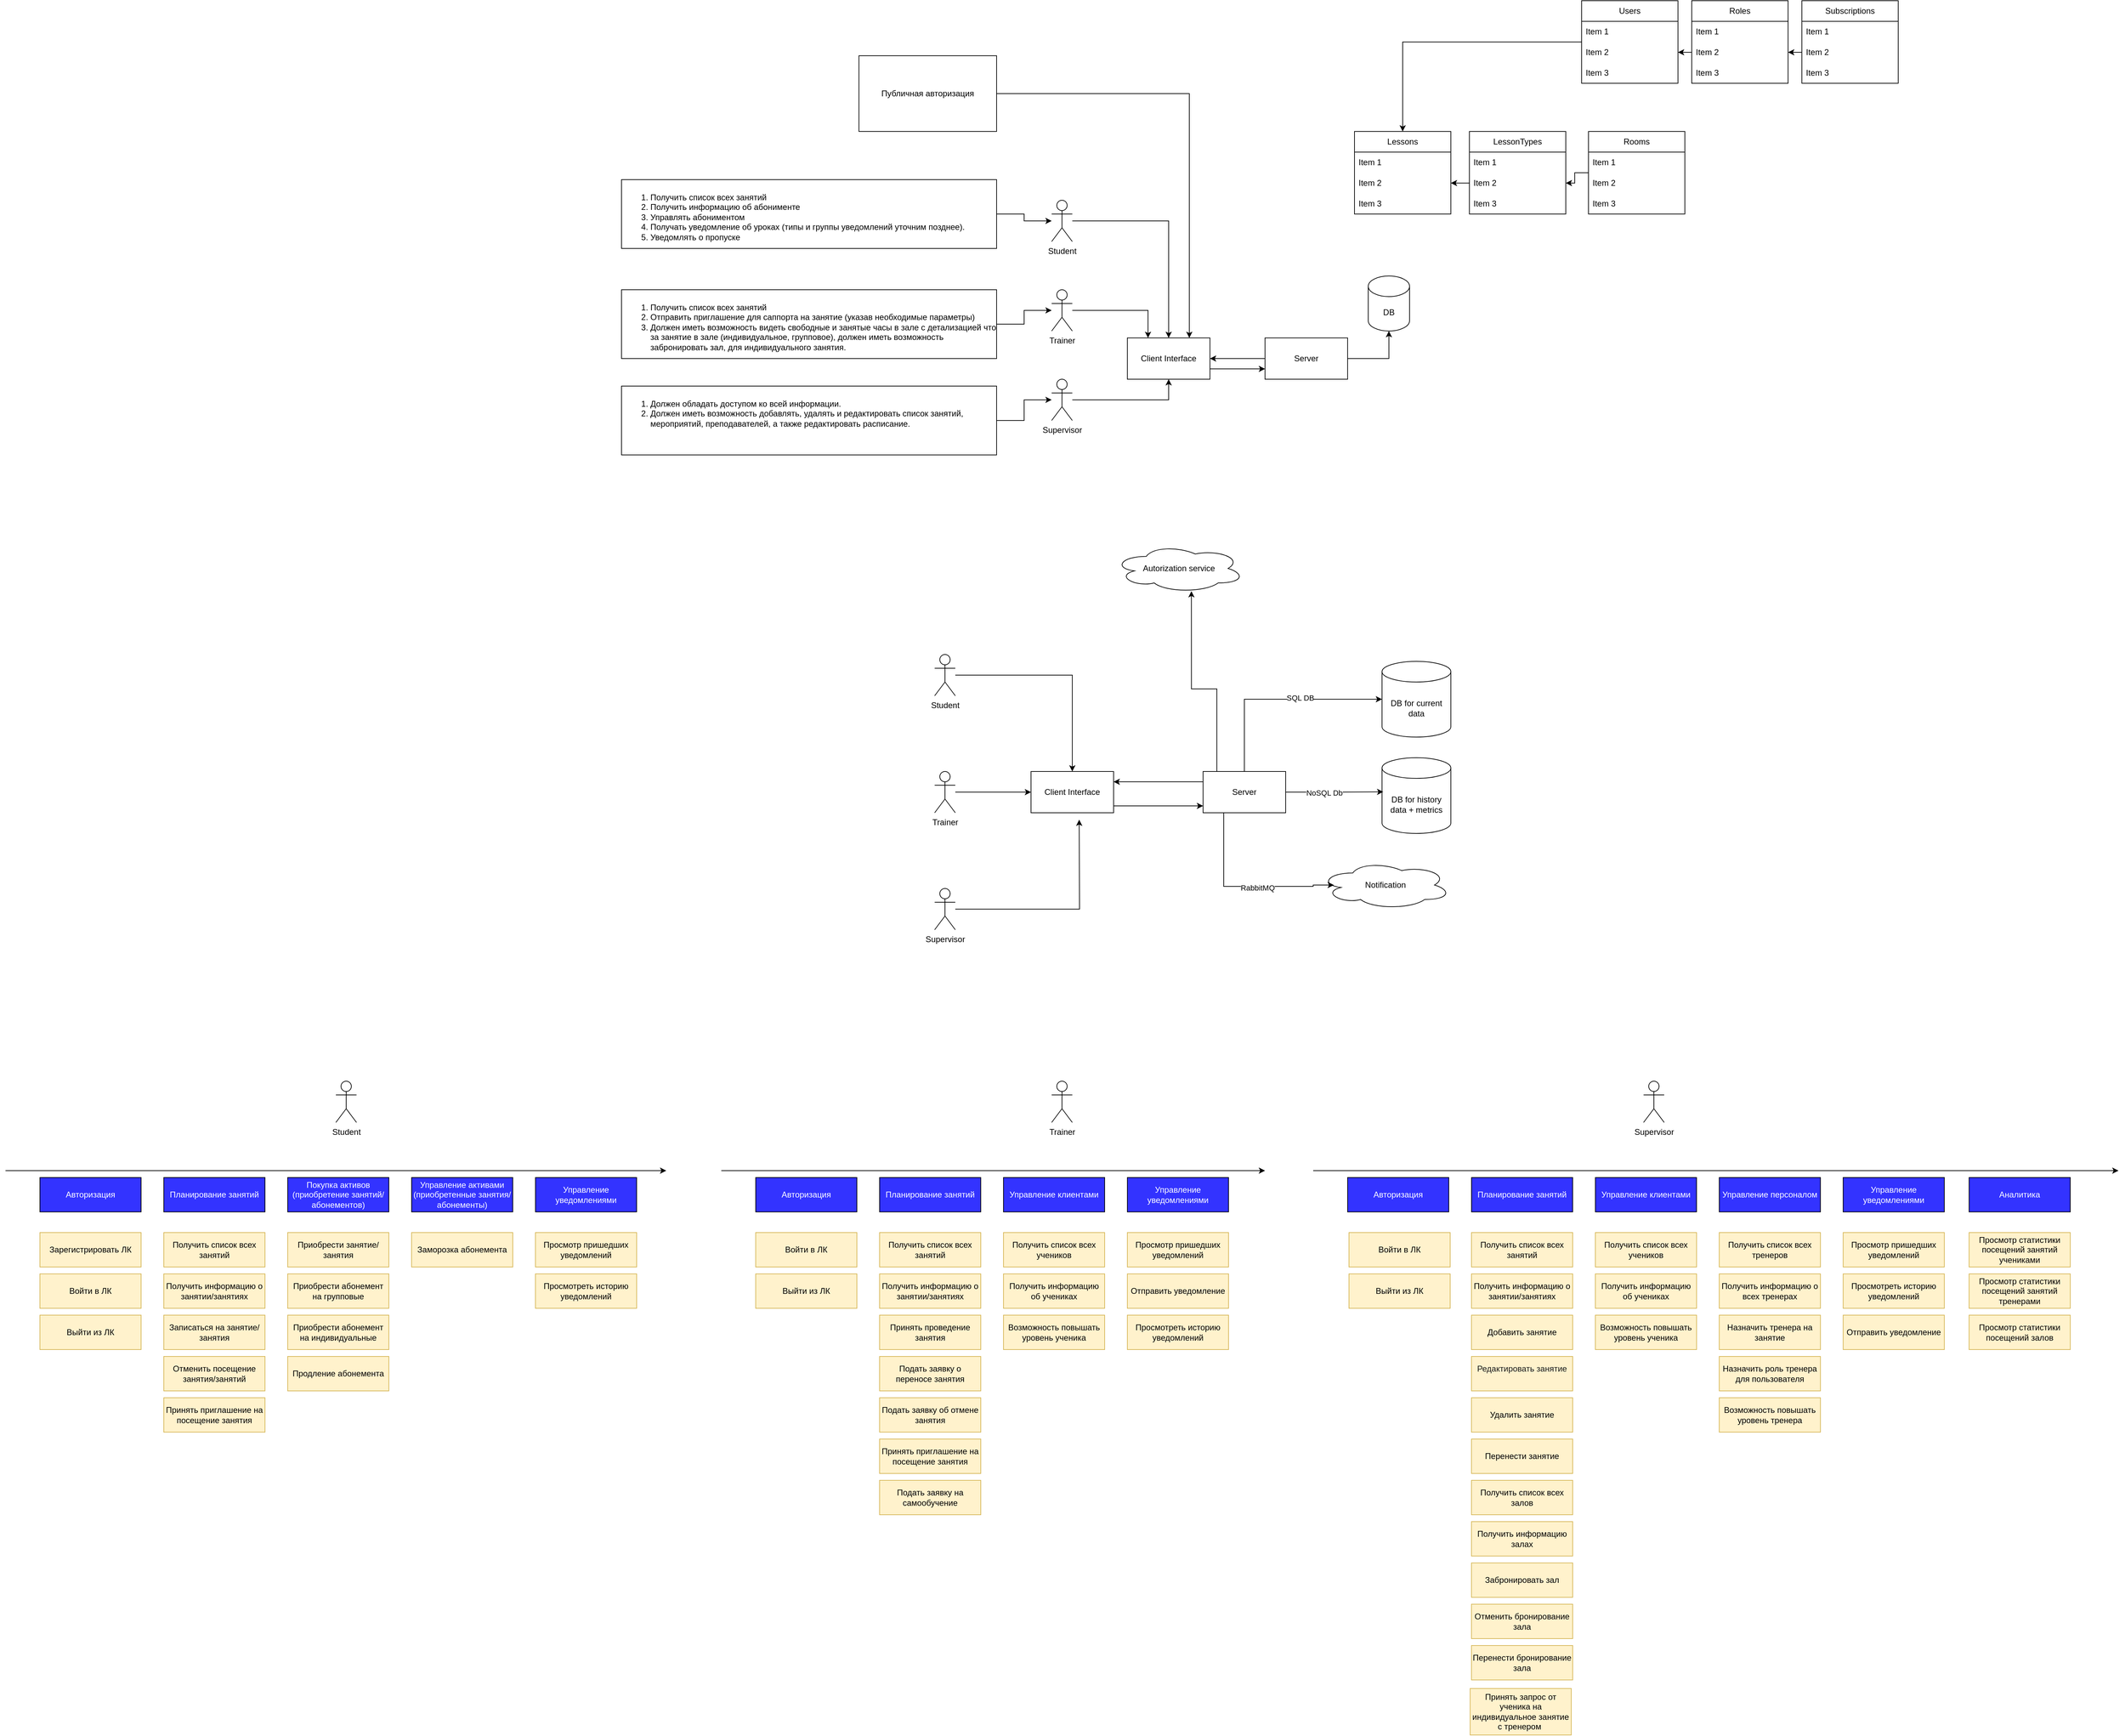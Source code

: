 <mxfile version="22.1.3" type="github">
  <diagram name="Страница — 1" id="-huWrvzhIRPL-7FePhcu">
    <mxGraphModel dx="3992" dy="3807" grid="1" gridSize="10" guides="1" tooltips="1" connect="1" arrows="1" fold="1" page="1" pageScale="1" pageWidth="1654" pageHeight="1169" math="0" shadow="0">
      <root>
        <mxCell id="0" />
        <mxCell id="1" parent="0" />
        <mxCell id="t2ZdEfVuAgnnPO7b86gj-10" style="edgeStyle=orthogonalEdgeStyle;rounded=0;orthogonalLoop=1;jettySize=auto;html=1;entryX=0.5;entryY=0;entryDx=0;entryDy=0;" parent="1" source="211ug2n4QtESpDDz7pXh-1" target="6MssbIcQv7_FQLmaPwCC-4" edge="1">
          <mxGeometry relative="1" as="geometry" />
        </mxCell>
        <mxCell id="211ug2n4QtESpDDz7pXh-1" value="Student" style="shape=umlActor;verticalLabelPosition=bottom;verticalAlign=top;html=1;outlineConnect=0;" parent="1" vertex="1">
          <mxGeometry x="80" y="100" width="30" height="60" as="geometry" />
        </mxCell>
        <mxCell id="t2ZdEfVuAgnnPO7b86gj-21" style="edgeStyle=orthogonalEdgeStyle;rounded=0;orthogonalLoop=1;jettySize=auto;html=1;entryX=0.25;entryY=0;entryDx=0;entryDy=0;" parent="1" source="211ug2n4QtESpDDz7pXh-2" target="6MssbIcQv7_FQLmaPwCC-4" edge="1">
          <mxGeometry relative="1" as="geometry" />
        </mxCell>
        <mxCell id="211ug2n4QtESpDDz7pXh-2" value="Trainer" style="shape=umlActor;verticalLabelPosition=bottom;verticalAlign=top;html=1;outlineConnect=0;" parent="1" vertex="1">
          <mxGeometry x="80" y="230" width="30" height="60" as="geometry" />
        </mxCell>
        <mxCell id="t2ZdEfVuAgnnPO7b86gj-20" style="edgeStyle=orthogonalEdgeStyle;rounded=0;orthogonalLoop=1;jettySize=auto;html=1;entryX=0.5;entryY=1;entryDx=0;entryDy=0;" parent="1" source="211ug2n4QtESpDDz7pXh-3" target="6MssbIcQv7_FQLmaPwCC-4" edge="1">
          <mxGeometry relative="1" as="geometry">
            <Array as="points">
              <mxPoint x="250" y="390" />
            </Array>
          </mxGeometry>
        </mxCell>
        <mxCell id="211ug2n4QtESpDDz7pXh-3" value="Supervisor" style="shape=umlActor;verticalLabelPosition=bottom;verticalAlign=top;html=1;outlineConnect=0;" parent="1" vertex="1">
          <mxGeometry x="80" y="360" width="30" height="60" as="geometry" />
        </mxCell>
        <mxCell id="6MssbIcQv7_FQLmaPwCC-5" style="edgeStyle=orthogonalEdgeStyle;rounded=0;orthogonalLoop=1;jettySize=auto;html=1;entryX=1;entryY=0.5;entryDx=0;entryDy=0;" edge="1" parent="1" source="t2ZdEfVuAgnnPO7b86gj-1" target="6MssbIcQv7_FQLmaPwCC-4">
          <mxGeometry relative="1" as="geometry" />
        </mxCell>
        <mxCell id="t2ZdEfVuAgnnPO7b86gj-1" value="Server" style="rounded=0;whiteSpace=wrap;html=1;" parent="1" vertex="1">
          <mxGeometry x="390" y="300" width="120" height="60" as="geometry" />
        </mxCell>
        <mxCell id="t2ZdEfVuAgnnPO7b86gj-2" value="DB" style="shape=cylinder3;whiteSpace=wrap;html=1;boundedLbl=1;backgroundOutline=1;size=15;" parent="1" vertex="1">
          <mxGeometry x="540" y="210" width="60" height="80" as="geometry" />
        </mxCell>
        <mxCell id="t2ZdEfVuAgnnPO7b86gj-15" style="edgeStyle=orthogonalEdgeStyle;rounded=0;orthogonalLoop=1;jettySize=auto;html=1;" parent="1" source="t2ZdEfVuAgnnPO7b86gj-8" target="211ug2n4QtESpDDz7pXh-1" edge="1">
          <mxGeometry relative="1" as="geometry" />
        </mxCell>
        <mxCell id="t2ZdEfVuAgnnPO7b86gj-8" value="&lt;ol&gt;&lt;li&gt;Получить список всех занятий&lt;/li&gt;&lt;li&gt;Получить информацию об абонименте&lt;/li&gt;&lt;li&gt;Управлять абониментом&lt;/li&gt;&lt;li&gt;Получать уведомление об уроках (типы и группы уведомлений уточним позднее).&lt;/li&gt;&lt;li&gt;Уведомлять о пропуске&lt;/li&gt;&lt;/ol&gt;" style="whiteSpace=wrap;html=1;verticalAlign=top;align=left;" parent="1" vertex="1">
          <mxGeometry x="-545" y="70" width="545" height="100" as="geometry" />
        </mxCell>
        <mxCell id="t2ZdEfVuAgnnPO7b86gj-16" style="edgeStyle=orthogonalEdgeStyle;rounded=0;orthogonalLoop=1;jettySize=auto;html=1;" parent="1" source="t2ZdEfVuAgnnPO7b86gj-12" target="211ug2n4QtESpDDz7pXh-2" edge="1">
          <mxGeometry relative="1" as="geometry" />
        </mxCell>
        <mxCell id="t2ZdEfVuAgnnPO7b86gj-12" value="&lt;ol&gt;&lt;li&gt;Получить список всех занятий&lt;/li&gt;&lt;li&gt;Отправить приглашение для саппорта на занятие (указав необходимые параметры)&lt;/li&gt;&lt;li&gt;Должен иметь возможность видеть свободные и занятые часы в зале с детализацией что за занятие в зале (индивидуальное, групповое), должен иметь возможность забронировать зал, для индивидуального занятия.&lt;br&gt;&lt;/li&gt;&lt;/ol&gt;" style="whiteSpace=wrap;html=1;verticalAlign=top;align=left;" parent="1" vertex="1">
          <mxGeometry x="-545" y="230" width="545" height="100" as="geometry" />
        </mxCell>
        <mxCell id="t2ZdEfVuAgnnPO7b86gj-18" style="edgeStyle=orthogonalEdgeStyle;rounded=0;orthogonalLoop=1;jettySize=auto;html=1;" parent="1" source="t2ZdEfVuAgnnPO7b86gj-17" target="211ug2n4QtESpDDz7pXh-3" edge="1">
          <mxGeometry relative="1" as="geometry" />
        </mxCell>
        <mxCell id="t2ZdEfVuAgnnPO7b86gj-17" value="&lt;ol&gt;&lt;li&gt;Должен обладать доступом ко всей информации.&lt;br&gt;&lt;/li&gt;&lt;li&gt;Должен иметь возможность добавлять, удалять и редактировать список занятий, мероприятий, преподавателей, а также редактировать расписание.&lt;br&gt;&lt;/li&gt;&lt;/ol&gt;" style="whiteSpace=wrap;html=1;verticalAlign=top;align=left;" parent="1" vertex="1">
          <mxGeometry x="-545" y="370" width="545" height="100" as="geometry" />
        </mxCell>
        <mxCell id="t2ZdEfVuAgnnPO7b86gj-23" style="edgeStyle=orthogonalEdgeStyle;rounded=0;orthogonalLoop=1;jettySize=auto;html=1;entryX=0.5;entryY=1;entryDx=0;entryDy=0;entryPerimeter=0;" parent="1" source="t2ZdEfVuAgnnPO7b86gj-1" target="t2ZdEfVuAgnnPO7b86gj-2" edge="1">
          <mxGeometry relative="1" as="geometry" />
        </mxCell>
        <mxCell id="t2ZdEfVuAgnnPO7b86gj-59" style="edgeStyle=orthogonalEdgeStyle;rounded=0;orthogonalLoop=1;jettySize=auto;html=1;entryX=0.75;entryY=0;entryDx=0;entryDy=0;" parent="1" source="t2ZdEfVuAgnnPO7b86gj-24" target="6MssbIcQv7_FQLmaPwCC-4" edge="1">
          <mxGeometry relative="1" as="geometry" />
        </mxCell>
        <mxCell id="t2ZdEfVuAgnnPO7b86gj-24" value="Публичная авторизация" style="rounded=0;whiteSpace=wrap;html=1;" parent="1" vertex="1">
          <mxGeometry x="-200" y="-110" width="200" height="110" as="geometry" />
        </mxCell>
        <mxCell id="t2ZdEfVuAgnnPO7b86gj-54" style="edgeStyle=orthogonalEdgeStyle;rounded=0;orthogonalLoop=1;jettySize=auto;html=1;entryX=0.5;entryY=0;entryDx=0;entryDy=0;" parent="1" source="t2ZdEfVuAgnnPO7b86gj-29" target="t2ZdEfVuAgnnPO7b86gj-37" edge="1">
          <mxGeometry relative="1" as="geometry" />
        </mxCell>
        <mxCell id="t2ZdEfVuAgnnPO7b86gj-29" value="Users" style="swimlane;fontStyle=0;childLayout=stackLayout;horizontal=1;startSize=30;horizontalStack=0;resizeParent=1;resizeParentMax=0;resizeLast=0;collapsible=1;marginBottom=0;whiteSpace=wrap;html=1;" parent="1" vertex="1">
          <mxGeometry x="850" y="-190" width="140" height="120" as="geometry" />
        </mxCell>
        <mxCell id="t2ZdEfVuAgnnPO7b86gj-30" value="Item 1" style="text;strokeColor=none;fillColor=none;align=left;verticalAlign=middle;spacingLeft=4;spacingRight=4;overflow=hidden;points=[[0,0.5],[1,0.5]];portConstraint=eastwest;rotatable=0;whiteSpace=wrap;html=1;" parent="t2ZdEfVuAgnnPO7b86gj-29" vertex="1">
          <mxGeometry y="30" width="140" height="30" as="geometry" />
        </mxCell>
        <mxCell id="t2ZdEfVuAgnnPO7b86gj-31" value="Item 2" style="text;strokeColor=none;fillColor=none;align=left;verticalAlign=middle;spacingLeft=4;spacingRight=4;overflow=hidden;points=[[0,0.5],[1,0.5]];portConstraint=eastwest;rotatable=0;whiteSpace=wrap;html=1;" parent="t2ZdEfVuAgnnPO7b86gj-29" vertex="1">
          <mxGeometry y="60" width="140" height="30" as="geometry" />
        </mxCell>
        <mxCell id="t2ZdEfVuAgnnPO7b86gj-32" value="Item 3" style="text;strokeColor=none;fillColor=none;align=left;verticalAlign=middle;spacingLeft=4;spacingRight=4;overflow=hidden;points=[[0,0.5],[1,0.5]];portConstraint=eastwest;rotatable=0;whiteSpace=wrap;html=1;" parent="t2ZdEfVuAgnnPO7b86gj-29" vertex="1">
          <mxGeometry y="90" width="140" height="30" as="geometry" />
        </mxCell>
        <mxCell id="t2ZdEfVuAgnnPO7b86gj-33" value="Roles" style="swimlane;fontStyle=0;childLayout=stackLayout;horizontal=1;startSize=30;horizontalStack=0;resizeParent=1;resizeParentMax=0;resizeLast=0;collapsible=1;marginBottom=0;whiteSpace=wrap;html=1;" parent="1" vertex="1">
          <mxGeometry x="1010" y="-190" width="140" height="120" as="geometry" />
        </mxCell>
        <mxCell id="t2ZdEfVuAgnnPO7b86gj-34" value="Item 1" style="text;strokeColor=none;fillColor=none;align=left;verticalAlign=middle;spacingLeft=4;spacingRight=4;overflow=hidden;points=[[0,0.5],[1,0.5]];portConstraint=eastwest;rotatable=0;whiteSpace=wrap;html=1;" parent="t2ZdEfVuAgnnPO7b86gj-33" vertex="1">
          <mxGeometry y="30" width="140" height="30" as="geometry" />
        </mxCell>
        <mxCell id="t2ZdEfVuAgnnPO7b86gj-35" value="Item 2" style="text;strokeColor=none;fillColor=none;align=left;verticalAlign=middle;spacingLeft=4;spacingRight=4;overflow=hidden;points=[[0,0.5],[1,0.5]];portConstraint=eastwest;rotatable=0;whiteSpace=wrap;html=1;" parent="t2ZdEfVuAgnnPO7b86gj-33" vertex="1">
          <mxGeometry y="60" width="140" height="30" as="geometry" />
        </mxCell>
        <mxCell id="t2ZdEfVuAgnnPO7b86gj-36" value="Item 3" style="text;strokeColor=none;fillColor=none;align=left;verticalAlign=middle;spacingLeft=4;spacingRight=4;overflow=hidden;points=[[0,0.5],[1,0.5]];portConstraint=eastwest;rotatable=0;whiteSpace=wrap;html=1;" parent="t2ZdEfVuAgnnPO7b86gj-33" vertex="1">
          <mxGeometry y="90" width="140" height="30" as="geometry" />
        </mxCell>
        <mxCell id="t2ZdEfVuAgnnPO7b86gj-37" value="Lessons" style="swimlane;fontStyle=0;childLayout=stackLayout;horizontal=1;startSize=30;horizontalStack=0;resizeParent=1;resizeParentMax=0;resizeLast=0;collapsible=1;marginBottom=0;whiteSpace=wrap;html=1;" parent="1" vertex="1">
          <mxGeometry x="520" width="140" height="120" as="geometry" />
        </mxCell>
        <mxCell id="t2ZdEfVuAgnnPO7b86gj-38" value="Item 1" style="text;strokeColor=none;fillColor=none;align=left;verticalAlign=middle;spacingLeft=4;spacingRight=4;overflow=hidden;points=[[0,0.5],[1,0.5]];portConstraint=eastwest;rotatable=0;whiteSpace=wrap;html=1;" parent="t2ZdEfVuAgnnPO7b86gj-37" vertex="1">
          <mxGeometry y="30" width="140" height="30" as="geometry" />
        </mxCell>
        <mxCell id="t2ZdEfVuAgnnPO7b86gj-39" value="Item 2" style="text;strokeColor=none;fillColor=none;align=left;verticalAlign=middle;spacingLeft=4;spacingRight=4;overflow=hidden;points=[[0,0.5],[1,0.5]];portConstraint=eastwest;rotatable=0;whiteSpace=wrap;html=1;" parent="t2ZdEfVuAgnnPO7b86gj-37" vertex="1">
          <mxGeometry y="60" width="140" height="30" as="geometry" />
        </mxCell>
        <mxCell id="t2ZdEfVuAgnnPO7b86gj-40" value="Item 3" style="text;strokeColor=none;fillColor=none;align=left;verticalAlign=middle;spacingLeft=4;spacingRight=4;overflow=hidden;points=[[0,0.5],[1,0.5]];portConstraint=eastwest;rotatable=0;whiteSpace=wrap;html=1;" parent="t2ZdEfVuAgnnPO7b86gj-37" vertex="1">
          <mxGeometry y="90" width="140" height="30" as="geometry" />
        </mxCell>
        <mxCell id="t2ZdEfVuAgnnPO7b86gj-41" value="Subscriptions" style="swimlane;fontStyle=0;childLayout=stackLayout;horizontal=1;startSize=30;horizontalStack=0;resizeParent=1;resizeParentMax=0;resizeLast=0;collapsible=1;marginBottom=0;whiteSpace=wrap;html=1;" parent="1" vertex="1">
          <mxGeometry x="1170" y="-190" width="140" height="120" as="geometry" />
        </mxCell>
        <mxCell id="t2ZdEfVuAgnnPO7b86gj-42" value="Item 1" style="text;strokeColor=none;fillColor=none;align=left;verticalAlign=middle;spacingLeft=4;spacingRight=4;overflow=hidden;points=[[0,0.5],[1,0.5]];portConstraint=eastwest;rotatable=0;whiteSpace=wrap;html=1;" parent="t2ZdEfVuAgnnPO7b86gj-41" vertex="1">
          <mxGeometry y="30" width="140" height="30" as="geometry" />
        </mxCell>
        <mxCell id="t2ZdEfVuAgnnPO7b86gj-43" value="Item 2" style="text;strokeColor=none;fillColor=none;align=left;verticalAlign=middle;spacingLeft=4;spacingRight=4;overflow=hidden;points=[[0,0.5],[1,0.5]];portConstraint=eastwest;rotatable=0;whiteSpace=wrap;html=1;" parent="t2ZdEfVuAgnnPO7b86gj-41" vertex="1">
          <mxGeometry y="60" width="140" height="30" as="geometry" />
        </mxCell>
        <mxCell id="t2ZdEfVuAgnnPO7b86gj-44" value="Item 3" style="text;strokeColor=none;fillColor=none;align=left;verticalAlign=middle;spacingLeft=4;spacingRight=4;overflow=hidden;points=[[0,0.5],[1,0.5]];portConstraint=eastwest;rotatable=0;whiteSpace=wrap;html=1;" parent="t2ZdEfVuAgnnPO7b86gj-41" vertex="1">
          <mxGeometry y="90" width="140" height="30" as="geometry" />
        </mxCell>
        <mxCell id="t2ZdEfVuAgnnPO7b86gj-56" style="edgeStyle=orthogonalEdgeStyle;rounded=0;orthogonalLoop=1;jettySize=auto;html=1;" parent="1" source="t2ZdEfVuAgnnPO7b86gj-45" target="t2ZdEfVuAgnnPO7b86gj-52" edge="1">
          <mxGeometry relative="1" as="geometry" />
        </mxCell>
        <mxCell id="t2ZdEfVuAgnnPO7b86gj-45" value="Rooms" style="swimlane;fontStyle=0;childLayout=stackLayout;horizontal=1;startSize=30;horizontalStack=0;resizeParent=1;resizeParentMax=0;resizeLast=0;collapsible=1;marginBottom=0;whiteSpace=wrap;html=1;" parent="1" vertex="1">
          <mxGeometry x="860" width="140" height="120" as="geometry" />
        </mxCell>
        <mxCell id="t2ZdEfVuAgnnPO7b86gj-46" value="Item 1" style="text;strokeColor=none;fillColor=none;align=left;verticalAlign=middle;spacingLeft=4;spacingRight=4;overflow=hidden;points=[[0,0.5],[1,0.5]];portConstraint=eastwest;rotatable=0;whiteSpace=wrap;html=1;" parent="t2ZdEfVuAgnnPO7b86gj-45" vertex="1">
          <mxGeometry y="30" width="140" height="30" as="geometry" />
        </mxCell>
        <mxCell id="t2ZdEfVuAgnnPO7b86gj-47" value="Item 2" style="text;strokeColor=none;fillColor=none;align=left;verticalAlign=middle;spacingLeft=4;spacingRight=4;overflow=hidden;points=[[0,0.5],[1,0.5]];portConstraint=eastwest;rotatable=0;whiteSpace=wrap;html=1;" parent="t2ZdEfVuAgnnPO7b86gj-45" vertex="1">
          <mxGeometry y="60" width="140" height="30" as="geometry" />
        </mxCell>
        <mxCell id="t2ZdEfVuAgnnPO7b86gj-48" value="Item 3" style="text;strokeColor=none;fillColor=none;align=left;verticalAlign=middle;spacingLeft=4;spacingRight=4;overflow=hidden;points=[[0,0.5],[1,0.5]];portConstraint=eastwest;rotatable=0;whiteSpace=wrap;html=1;" parent="t2ZdEfVuAgnnPO7b86gj-45" vertex="1">
          <mxGeometry y="90" width="140" height="30" as="geometry" />
        </mxCell>
        <mxCell id="t2ZdEfVuAgnnPO7b86gj-50" value="LessonTypes" style="swimlane;fontStyle=0;childLayout=stackLayout;horizontal=1;startSize=30;horizontalStack=0;resizeParent=1;resizeParentMax=0;resizeLast=0;collapsible=1;marginBottom=0;whiteSpace=wrap;html=1;" parent="1" vertex="1">
          <mxGeometry x="687" width="140" height="120" as="geometry" />
        </mxCell>
        <mxCell id="t2ZdEfVuAgnnPO7b86gj-51" value="Item 1" style="text;strokeColor=none;fillColor=none;align=left;verticalAlign=middle;spacingLeft=4;spacingRight=4;overflow=hidden;points=[[0,0.5],[1,0.5]];portConstraint=eastwest;rotatable=0;whiteSpace=wrap;html=1;" parent="t2ZdEfVuAgnnPO7b86gj-50" vertex="1">
          <mxGeometry y="30" width="140" height="30" as="geometry" />
        </mxCell>
        <mxCell id="t2ZdEfVuAgnnPO7b86gj-52" value="Item 2" style="text;strokeColor=none;fillColor=none;align=left;verticalAlign=middle;spacingLeft=4;spacingRight=4;overflow=hidden;points=[[0,0.5],[1,0.5]];portConstraint=eastwest;rotatable=0;whiteSpace=wrap;html=1;" parent="t2ZdEfVuAgnnPO7b86gj-50" vertex="1">
          <mxGeometry y="60" width="140" height="30" as="geometry" />
        </mxCell>
        <mxCell id="t2ZdEfVuAgnnPO7b86gj-53" value="Item 3" style="text;strokeColor=none;fillColor=none;align=left;verticalAlign=middle;spacingLeft=4;spacingRight=4;overflow=hidden;points=[[0,0.5],[1,0.5]];portConstraint=eastwest;rotatable=0;whiteSpace=wrap;html=1;" parent="t2ZdEfVuAgnnPO7b86gj-50" vertex="1">
          <mxGeometry y="90" width="140" height="30" as="geometry" />
        </mxCell>
        <mxCell id="t2ZdEfVuAgnnPO7b86gj-55" style="edgeStyle=orthogonalEdgeStyle;rounded=0;orthogonalLoop=1;jettySize=auto;html=1;entryX=1;entryY=0.5;entryDx=0;entryDy=0;" parent="1" source="t2ZdEfVuAgnnPO7b86gj-52" target="t2ZdEfVuAgnnPO7b86gj-39" edge="1">
          <mxGeometry relative="1" as="geometry" />
        </mxCell>
        <mxCell id="t2ZdEfVuAgnnPO7b86gj-57" style="edgeStyle=orthogonalEdgeStyle;rounded=0;orthogonalLoop=1;jettySize=auto;html=1;entryX=1;entryY=0.5;entryDx=0;entryDy=0;" parent="1" source="t2ZdEfVuAgnnPO7b86gj-35" target="t2ZdEfVuAgnnPO7b86gj-31" edge="1">
          <mxGeometry relative="1" as="geometry" />
        </mxCell>
        <mxCell id="t2ZdEfVuAgnnPO7b86gj-58" style="edgeStyle=orthogonalEdgeStyle;rounded=0;orthogonalLoop=1;jettySize=auto;html=1;entryX=1;entryY=0.5;entryDx=0;entryDy=0;" parent="1" source="t2ZdEfVuAgnnPO7b86gj-43" target="t2ZdEfVuAgnnPO7b86gj-35" edge="1">
          <mxGeometry relative="1" as="geometry" />
        </mxCell>
        <mxCell id="38tsDACRDi0O5EKiQqHK-49" style="edgeStyle=orthogonalEdgeStyle;rounded=0;orthogonalLoop=1;jettySize=auto;html=1;" parent="1" source="38tsDACRDi0O5EKiQqHK-50" target="38tsDACRDi0O5EKiQqHK-56" edge="1">
          <mxGeometry relative="1" as="geometry" />
        </mxCell>
        <mxCell id="38tsDACRDi0O5EKiQqHK-50" value="Student" style="shape=umlActor;verticalLabelPosition=bottom;verticalAlign=top;html=1;outlineConnect=0;" parent="1" vertex="1">
          <mxGeometry x="-90" y="760" width="30" height="60" as="geometry" />
        </mxCell>
        <mxCell id="38tsDACRDi0O5EKiQqHK-51" style="edgeStyle=orthogonalEdgeStyle;rounded=0;orthogonalLoop=1;jettySize=auto;html=1;entryX=0;entryY=0.5;entryDx=0;entryDy=0;" parent="1" source="38tsDACRDi0O5EKiQqHK-52" target="38tsDACRDi0O5EKiQqHK-56" edge="1">
          <mxGeometry relative="1" as="geometry" />
        </mxCell>
        <mxCell id="38tsDACRDi0O5EKiQqHK-52" value="Trainer" style="shape=umlActor;verticalLabelPosition=bottom;verticalAlign=top;html=1;outlineConnect=0;" parent="1" vertex="1">
          <mxGeometry x="-90" y="930" width="30" height="60" as="geometry" />
        </mxCell>
        <mxCell id="38tsDACRDi0O5EKiQqHK-206" style="edgeStyle=orthogonalEdgeStyle;rounded=0;orthogonalLoop=1;jettySize=auto;html=1;" parent="1" source="38tsDACRDi0O5EKiQqHK-54" edge="1">
          <mxGeometry relative="1" as="geometry">
            <mxPoint x="120" y="1000" as="targetPoint" />
          </mxGeometry>
        </mxCell>
        <mxCell id="38tsDACRDi0O5EKiQqHK-54" value="Supervisor" style="shape=umlActor;verticalLabelPosition=bottom;verticalAlign=top;html=1;outlineConnect=0;" parent="1" vertex="1">
          <mxGeometry x="-90" y="1100" width="30" height="60" as="geometry" />
        </mxCell>
        <mxCell id="38tsDACRDi0O5EKiQqHK-207" style="edgeStyle=orthogonalEdgeStyle;rounded=0;orthogonalLoop=1;jettySize=auto;html=1;" parent="1" source="38tsDACRDi0O5EKiQqHK-56" target="38tsDACRDi0O5EKiQqHK-204" edge="1">
          <mxGeometry relative="1" as="geometry">
            <Array as="points">
              <mxPoint x="240" y="980" />
              <mxPoint x="240" y="980" />
            </Array>
          </mxGeometry>
        </mxCell>
        <mxCell id="38tsDACRDi0O5EKiQqHK-56" value="Client Interface" style="rounded=0;whiteSpace=wrap;html=1;" parent="1" vertex="1">
          <mxGeometry x="50" y="930" width="120" height="60" as="geometry" />
        </mxCell>
        <mxCell id="38tsDACRDi0O5EKiQqHK-57" value="DB for current data" style="shape=cylinder3;whiteSpace=wrap;html=1;boundedLbl=1;backgroundOutline=1;size=15;" parent="1" vertex="1">
          <mxGeometry x="560" y="770" width="100" height="110" as="geometry" />
        </mxCell>
        <mxCell id="38tsDACRDi0O5EKiQqHK-97" value="" style="endArrow=classic;html=1;rounded=0;" parent="1" edge="1">
          <mxGeometry width="50" height="50" relative="1" as="geometry">
            <mxPoint x="-1440" y="1510" as="sourcePoint" />
            <mxPoint x="-480" y="1510" as="targetPoint" />
          </mxGeometry>
        </mxCell>
        <mxCell id="38tsDACRDi0O5EKiQqHK-101" value="Покупка активов (приобретение занятий/абонементов)" style="rounded=0;whiteSpace=wrap;html=1;fillColor=#3333FF;fontColor=#ffffff;" parent="1" vertex="1">
          <mxGeometry x="-1030" y="1520" width="147" height="50" as="geometry" />
        </mxCell>
        <mxCell id="38tsDACRDi0O5EKiQqHK-104" value="Student" style="shape=umlActor;verticalLabelPosition=bottom;verticalAlign=top;html=1;outlineConnect=0;" parent="1" vertex="1">
          <mxGeometry x="-960" y="1380" width="30" height="60" as="geometry" />
        </mxCell>
        <mxCell id="38tsDACRDi0O5EKiQqHK-105" value="Управление активами (приобретенные занятия/абонементы)" style="rounded=0;whiteSpace=wrap;html=1;fillColor=#3333FF;fontColor=#ffffff;" parent="1" vertex="1">
          <mxGeometry x="-850" y="1520" width="147" height="50" as="geometry" />
        </mxCell>
        <mxCell id="38tsDACRDi0O5EKiQqHK-106" value="Управление уведомлениями" style="rounded=0;whiteSpace=wrap;html=1;fillColor=#3333FF;fontColor=#ffffff;" parent="1" vertex="1">
          <mxGeometry x="-670" y="1520" width="147" height="50" as="geometry" />
        </mxCell>
        <mxCell id="38tsDACRDi0O5EKiQqHK-107" value="Планирование занятий" style="rounded=0;whiteSpace=wrap;html=1;fillColor=#3333FF;fontColor=#ffffff;" parent="1" vertex="1">
          <mxGeometry x="-1210" y="1520" width="147" height="50" as="geometry" />
        </mxCell>
        <mxCell id="38tsDACRDi0O5EKiQqHK-108" value="Авторизация" style="rounded=0;whiteSpace=wrap;html=1;fillColor=#3333FF;fontColor=#ffffff;" parent="1" vertex="1">
          <mxGeometry x="-1390" y="1520" width="147" height="50" as="geometry" />
        </mxCell>
        <mxCell id="38tsDACRDi0O5EKiQqHK-109" value="Зарегистрировать ЛК" style="rounded=0;whiteSpace=wrap;html=1;fillColor=#fff2cc;strokeColor=#d6b656;" parent="1" vertex="1">
          <mxGeometry x="-1390" y="1600" width="147" height="50" as="geometry" />
        </mxCell>
        <mxCell id="38tsDACRDi0O5EKiQqHK-110" value="Войти в ЛК" style="rounded=0;whiteSpace=wrap;html=1;fillColor=#fff2cc;strokeColor=#d6b656;" parent="1" vertex="1">
          <mxGeometry x="-1390" y="1660" width="147" height="50" as="geometry" />
        </mxCell>
        <mxCell id="38tsDACRDi0O5EKiQqHK-111" value="Выйти из ЛК" style="rounded=0;whiteSpace=wrap;html=1;fillColor=#fff2cc;strokeColor=#d6b656;" parent="1" vertex="1">
          <mxGeometry x="-1390" y="1720" width="147" height="50" as="geometry" />
        </mxCell>
        <mxCell id="38tsDACRDi0O5EKiQqHK-117" value="Получить список всех занятий" style="rounded=0;whiteSpace=wrap;html=1;fillColor=#fff2cc;strokeColor=#d6b656;" parent="1" vertex="1">
          <mxGeometry x="-1210" y="1600" width="147" height="50" as="geometry" />
        </mxCell>
        <mxCell id="38tsDACRDi0O5EKiQqHK-118" value="Получить информацию о занятии/занятиях" style="rounded=0;whiteSpace=wrap;html=1;fillColor=#fff2cc;strokeColor=#d6b656;" parent="1" vertex="1">
          <mxGeometry x="-1210" y="1660" width="147" height="50" as="geometry" />
        </mxCell>
        <mxCell id="38tsDACRDi0O5EKiQqHK-119" value="Записаться на занятие/занятия" style="rounded=0;whiteSpace=wrap;html=1;fillColor=#fff2cc;strokeColor=#d6b656;" parent="1" vertex="1">
          <mxGeometry x="-1210" y="1720" width="147" height="50" as="geometry" />
        </mxCell>
        <mxCell id="38tsDACRDi0O5EKiQqHK-120" value="Отменить посещение занятия/занятий" style="rounded=0;whiteSpace=wrap;html=1;fillColor=#fff2cc;strokeColor=#d6b656;" parent="1" vertex="1">
          <mxGeometry x="-1210" y="1780" width="147" height="50" as="geometry" />
        </mxCell>
        <mxCell id="38tsDACRDi0O5EKiQqHK-121" value="Принять приглашение на посещение занятия" style="rounded=0;whiteSpace=wrap;html=1;fillColor=#fff2cc;strokeColor=#d6b656;" parent="1" vertex="1">
          <mxGeometry x="-1210" y="1840" width="147" height="50" as="geometry" />
        </mxCell>
        <mxCell id="38tsDACRDi0O5EKiQqHK-125" value="Приобрести занятие/занятия" style="rounded=0;whiteSpace=wrap;html=1;fillColor=#fff2cc;strokeColor=#d6b656;" parent="1" vertex="1">
          <mxGeometry x="-1030" y="1600" width="147" height="50" as="geometry" />
        </mxCell>
        <mxCell id="38tsDACRDi0O5EKiQqHK-126" value="Приобрести &lt;span style=&quot;background-color: initial;&quot;&gt;абонемент на групповые&lt;/span&gt;" style="rounded=0;whiteSpace=wrap;html=1;fillColor=#fff2cc;strokeColor=#d6b656;" parent="1" vertex="1">
          <mxGeometry x="-1030" y="1660" width="147" height="50" as="geometry" />
        </mxCell>
        <mxCell id="38tsDACRDi0O5EKiQqHK-133" value="Заморозка абонемента" style="rounded=0;whiteSpace=wrap;html=1;fillColor=#fff2cc;strokeColor=#d6b656;" parent="1" vertex="1">
          <mxGeometry x="-850" y="1600" width="147" height="50" as="geometry" />
        </mxCell>
        <mxCell id="38tsDACRDi0O5EKiQqHK-141" value="Просмотр пришедших уведомлений" style="rounded=0;whiteSpace=wrap;html=1;fillColor=#fff2cc;strokeColor=#d6b656;" parent="1" vertex="1">
          <mxGeometry x="-670" y="1600" width="147" height="50" as="geometry" />
        </mxCell>
        <mxCell id="38tsDACRDi0O5EKiQqHK-142" value="Просмотреть историю уведомлений" style="rounded=0;whiteSpace=wrap;html=1;fillColor=#fff2cc;strokeColor=#d6b656;" parent="1" vertex="1">
          <mxGeometry x="-670" y="1660" width="147" height="50" as="geometry" />
        </mxCell>
        <mxCell id="38tsDACRDi0O5EKiQqHK-149" value="" style="endArrow=classic;html=1;rounded=0;" parent="1" edge="1">
          <mxGeometry width="50" height="50" relative="1" as="geometry">
            <mxPoint x="-400" y="1510" as="sourcePoint" />
            <mxPoint x="390" y="1510" as="targetPoint" />
          </mxGeometry>
        </mxCell>
        <mxCell id="38tsDACRDi0O5EKiQqHK-150" value="Управление клиентами" style="rounded=0;whiteSpace=wrap;html=1;fillColor=#3333FF;fontColor=#ffffff;" parent="1" vertex="1">
          <mxGeometry x="10" y="1520" width="147" height="50" as="geometry" />
        </mxCell>
        <mxCell id="38tsDACRDi0O5EKiQqHK-151" value="Trainer" style="shape=umlActor;verticalLabelPosition=bottom;verticalAlign=top;html=1;outlineConnect=0;" parent="1" vertex="1">
          <mxGeometry x="80" y="1380" width="30" height="60" as="geometry" />
        </mxCell>
        <mxCell id="38tsDACRDi0O5EKiQqHK-152" value="Управление уведомлениями" style="rounded=0;whiteSpace=wrap;html=1;fillColor=#3333FF;fontColor=#ffffff;" parent="1" vertex="1">
          <mxGeometry x="190" y="1520" width="147" height="50" as="geometry" />
        </mxCell>
        <mxCell id="38tsDACRDi0O5EKiQqHK-154" value="Планирование занятий" style="rounded=0;whiteSpace=wrap;html=1;fillColor=#3333FF;fontColor=#ffffff;" parent="1" vertex="1">
          <mxGeometry x="-170" y="1520" width="147" height="50" as="geometry" />
        </mxCell>
        <mxCell id="38tsDACRDi0O5EKiQqHK-155" value="Авторизация" style="rounded=0;whiteSpace=wrap;html=1;fillColor=#3333FF;fontColor=#ffffff;" parent="1" vertex="1">
          <mxGeometry x="-350" y="1520" width="147" height="50" as="geometry" />
        </mxCell>
        <mxCell id="38tsDACRDi0O5EKiQqHK-157" value="Войти в ЛК" style="rounded=0;whiteSpace=wrap;html=1;fillColor=#fff2cc;strokeColor=#d6b656;" parent="1" vertex="1">
          <mxGeometry x="-350" y="1600" width="147" height="50" as="geometry" />
        </mxCell>
        <mxCell id="38tsDACRDi0O5EKiQqHK-158" value="Выйти из ЛК" style="rounded=0;whiteSpace=wrap;html=1;fillColor=#fff2cc;strokeColor=#d6b656;" parent="1" vertex="1">
          <mxGeometry x="-350" y="1660" width="147" height="50" as="geometry" />
        </mxCell>
        <mxCell id="38tsDACRDi0O5EKiQqHK-159" value="Получить список всех занятий" style="rounded=0;whiteSpace=wrap;html=1;fillColor=#fff2cc;strokeColor=#d6b656;" parent="1" vertex="1">
          <mxGeometry x="-170" y="1600" width="147" height="50" as="geometry" />
        </mxCell>
        <mxCell id="38tsDACRDi0O5EKiQqHK-160" value="Получить информацию о занятии/занятиях" style="rounded=0;whiteSpace=wrap;html=1;fillColor=#fff2cc;strokeColor=#d6b656;" parent="1" vertex="1">
          <mxGeometry x="-170" y="1660" width="147" height="50" as="geometry" />
        </mxCell>
        <mxCell id="38tsDACRDi0O5EKiQqHK-161" value="Принять проведение занятия" style="rounded=0;whiteSpace=wrap;html=1;fillColor=#fff2cc;strokeColor=#d6b656;" parent="1" vertex="1">
          <mxGeometry x="-170" y="1720" width="147" height="50" as="geometry" />
        </mxCell>
        <mxCell id="38tsDACRDi0O5EKiQqHK-162" value="Подать заявку о переносе занятия" style="rounded=0;whiteSpace=wrap;html=1;fillColor=#fff2cc;strokeColor=#d6b656;" parent="1" vertex="1">
          <mxGeometry x="-170" y="1780" width="147" height="50" as="geometry" />
        </mxCell>
        <mxCell id="38tsDACRDi0O5EKiQqHK-163" value="Подать заявку об отмене занятия" style="rounded=0;whiteSpace=wrap;html=1;fillColor=#fff2cc;strokeColor=#d6b656;" parent="1" vertex="1">
          <mxGeometry x="-170" y="1840" width="147" height="50" as="geometry" />
        </mxCell>
        <mxCell id="38tsDACRDi0O5EKiQqHK-164" value="Получить список всех учеников" style="rounded=0;whiteSpace=wrap;html=1;fillColor=#fff2cc;strokeColor=#d6b656;" parent="1" vertex="1">
          <mxGeometry x="10" y="1600" width="147" height="50" as="geometry" />
        </mxCell>
        <mxCell id="38tsDACRDi0O5EKiQqHK-165" value="Получить информацию об учениках" style="rounded=0;whiteSpace=wrap;html=1;fillColor=#fff2cc;strokeColor=#d6b656;" parent="1" vertex="1">
          <mxGeometry x="10" y="1660" width="147" height="50" as="geometry" />
        </mxCell>
        <mxCell id="38tsDACRDi0O5EKiQqHK-166" value="Просмотр пришедших уведомлений" style="rounded=0;whiteSpace=wrap;html=1;fillColor=#fff2cc;strokeColor=#d6b656;" parent="1" vertex="1">
          <mxGeometry x="190" y="1600" width="147" height="50" as="geometry" />
        </mxCell>
        <mxCell id="38tsDACRDi0O5EKiQqHK-167" value="Просмотреть историю уведомлений" style="rounded=0;whiteSpace=wrap;html=1;fillColor=#fff2cc;strokeColor=#d6b656;" parent="1" vertex="1">
          <mxGeometry x="190" y="1720" width="147" height="50" as="geometry" />
        </mxCell>
        <mxCell id="38tsDACRDi0O5EKiQqHK-170" value="" style="endArrow=classic;html=1;rounded=0;" parent="1" edge="1">
          <mxGeometry width="50" height="50" relative="1" as="geometry">
            <mxPoint x="460" y="1510" as="sourcePoint" />
            <mxPoint x="1630" y="1510" as="targetPoint" />
          </mxGeometry>
        </mxCell>
        <mxCell id="38tsDACRDi0O5EKiQqHK-171" value="Управление клиентами" style="rounded=0;whiteSpace=wrap;html=1;fillColor=#3333FF;fontColor=#ffffff;" parent="1" vertex="1">
          <mxGeometry x="870" y="1520" width="147" height="50" as="geometry" />
        </mxCell>
        <mxCell id="38tsDACRDi0O5EKiQqHK-172" value="Supervisor" style="shape=umlActor;verticalLabelPosition=bottom;verticalAlign=top;html=1;outlineConnect=0;" parent="1" vertex="1">
          <mxGeometry x="940" y="1380" width="30" height="60" as="geometry" />
        </mxCell>
        <mxCell id="38tsDACRDi0O5EKiQqHK-173" value="Управление персоналом" style="rounded=0;whiteSpace=wrap;html=1;fillColor=#3333FF;fontColor=#ffffff;" parent="1" vertex="1">
          <mxGeometry x="1050" y="1520" width="147" height="50" as="geometry" />
        </mxCell>
        <mxCell id="38tsDACRDi0O5EKiQqHK-174" value="Управление уведомлениями " style="rounded=0;whiteSpace=wrap;html=1;fillColor=#3333FF;fontColor=#ffffff;" parent="1" vertex="1">
          <mxGeometry x="1230" y="1520" width="147" height="50" as="geometry" />
        </mxCell>
        <mxCell id="38tsDACRDi0O5EKiQqHK-175" value="Планирование занятий" style="rounded=0;whiteSpace=wrap;html=1;fillColor=#3333FF;fontColor=#ffffff;" parent="1" vertex="1">
          <mxGeometry x="690" y="1520" width="147" height="50" as="geometry" />
        </mxCell>
        <mxCell id="38tsDACRDi0O5EKiQqHK-176" value="Авторизация" style="rounded=0;whiteSpace=wrap;html=1;fillColor=#3333FF;fontColor=#ffffff;" parent="1" vertex="1">
          <mxGeometry x="510" y="1520" width="147" height="50" as="geometry" />
        </mxCell>
        <mxCell id="38tsDACRDi0O5EKiQqHK-178" value="Войти в ЛК" style="rounded=0;whiteSpace=wrap;html=1;fillColor=#fff2cc;strokeColor=#d6b656;" parent="1" vertex="1">
          <mxGeometry x="512" y="1600" width="147" height="50" as="geometry" />
        </mxCell>
        <mxCell id="38tsDACRDi0O5EKiQqHK-179" value="Выйти из ЛК" style="rounded=0;whiteSpace=wrap;html=1;fillColor=#fff2cc;strokeColor=#d6b656;" parent="1" vertex="1">
          <mxGeometry x="512" y="1660" width="147" height="50" as="geometry" />
        </mxCell>
        <mxCell id="38tsDACRDi0O5EKiQqHK-180" value="Получить список всех занятий" style="rounded=0;whiteSpace=wrap;html=1;fillColor=#fff2cc;strokeColor=#d6b656;" parent="1" vertex="1">
          <mxGeometry x="690" y="1600" width="147" height="50" as="geometry" />
        </mxCell>
        <mxCell id="38tsDACRDi0O5EKiQqHK-181" value="Получить информацию о занятии/занятиях" style="rounded=0;whiteSpace=wrap;html=1;fillColor=#fff2cc;strokeColor=#d6b656;" parent="1" vertex="1">
          <mxGeometry x="690" y="1660" width="147" height="50" as="geometry" />
        </mxCell>
        <mxCell id="38tsDACRDi0O5EKiQqHK-182" value="Добавить занятие" style="rounded=0;whiteSpace=wrap;html=1;fillColor=#fff2cc;strokeColor=#d6b656;" parent="1" vertex="1">
          <mxGeometry x="690" y="1720" width="147" height="50" as="geometry" />
        </mxCell>
        <mxCell id="38tsDACRDi0O5EKiQqHK-183" value="&#xa;&lt;span style=&quot;color: rgb(26, 26, 26);&quot;&gt;Редактировать занятие&lt;/span&gt;&#xa;&#xa;" style="rounded=0;whiteSpace=wrap;html=1;fillColor=#fff2cc;strokeColor=#d6b656;" parent="1" vertex="1">
          <mxGeometry x="690" y="1780" width="147" height="50" as="geometry" />
        </mxCell>
        <mxCell id="38tsDACRDi0O5EKiQqHK-184" value="Удалить занятие" style="rounded=0;whiteSpace=wrap;html=1;fillColor=#fff2cc;strokeColor=#d6b656;" parent="1" vertex="1">
          <mxGeometry x="690" y="1840" width="147" height="50" as="geometry" />
        </mxCell>
        <mxCell id="38tsDACRDi0O5EKiQqHK-185" value="Получить список всех учеников" style="rounded=0;whiteSpace=wrap;html=1;fillColor=#fff2cc;strokeColor=#d6b656;" parent="1" vertex="1">
          <mxGeometry x="870" y="1600" width="147" height="50" as="geometry" />
        </mxCell>
        <mxCell id="38tsDACRDi0O5EKiQqHK-186" value="Получить информацию об учениках" style="rounded=0;whiteSpace=wrap;html=1;fillColor=#fff2cc;strokeColor=#d6b656;" parent="1" vertex="1">
          <mxGeometry x="870" y="1660" width="147" height="50" as="geometry" />
        </mxCell>
        <mxCell id="38tsDACRDi0O5EKiQqHK-187" value="Получить список всех тренеров" style="rounded=0;whiteSpace=wrap;html=1;fillColor=#fff2cc;strokeColor=#d6b656;" parent="1" vertex="1">
          <mxGeometry x="1050" y="1600" width="147" height="50" as="geometry" />
        </mxCell>
        <mxCell id="38tsDACRDi0O5EKiQqHK-188" value="Получить информацию о всех тренерах" style="rounded=0;whiteSpace=wrap;html=1;fillColor=#fff2cc;strokeColor=#d6b656;" parent="1" vertex="1">
          <mxGeometry x="1050" y="1660" width="147" height="50" as="geometry" />
        </mxCell>
        <mxCell id="38tsDACRDi0O5EKiQqHK-189" value="Просмотр пришедших уведомлений" style="rounded=0;whiteSpace=wrap;html=1;fillColor=#fff2cc;strokeColor=#d6b656;" parent="1" vertex="1">
          <mxGeometry x="1230" y="1600" width="147" height="50" as="geometry" />
        </mxCell>
        <mxCell id="38tsDACRDi0O5EKiQqHK-190" value="Просмотреть историю уведомлений" style="rounded=0;whiteSpace=wrap;html=1;fillColor=#fff2cc;strokeColor=#d6b656;" parent="1" vertex="1">
          <mxGeometry x="1230" y="1660" width="147" height="50" as="geometry" />
        </mxCell>
        <mxCell id="38tsDACRDi0O5EKiQqHK-191" value="Принять приглашение на посещение занятия" style="rounded=0;whiteSpace=wrap;html=1;fillColor=#fff2cc;strokeColor=#d6b656;" parent="1" vertex="1">
          <mxGeometry x="-170" y="1900" width="147" height="50" as="geometry" />
        </mxCell>
        <mxCell id="38tsDACRDi0O5EKiQqHK-192" value="Отправить уведомление" style="rounded=0;whiteSpace=wrap;html=1;fillColor=#fff2cc;strokeColor=#d6b656;" parent="1" vertex="1">
          <mxGeometry x="190" y="1660" width="147" height="50" as="geometry" />
        </mxCell>
        <mxCell id="38tsDACRDi0O5EKiQqHK-194" value="Перенести занятие" style="rounded=0;whiteSpace=wrap;html=1;fillColor=#fff2cc;strokeColor=#d6b656;" parent="1" vertex="1">
          <mxGeometry x="690" y="1900" width="147" height="50" as="geometry" />
        </mxCell>
        <mxCell id="38tsDACRDi0O5EKiQqHK-195" value="Получить список всех залов" style="rounded=0;whiteSpace=wrap;html=1;fillColor=#fff2cc;strokeColor=#d6b656;" parent="1" vertex="1">
          <mxGeometry x="690" y="1960" width="147" height="50" as="geometry" />
        </mxCell>
        <mxCell id="38tsDACRDi0O5EKiQqHK-196" value="Получить информацию залах" style="rounded=0;whiteSpace=wrap;html=1;fillColor=#fff2cc;strokeColor=#d6b656;" parent="1" vertex="1">
          <mxGeometry x="690" y="2020" width="147" height="50" as="geometry" />
        </mxCell>
        <mxCell id="38tsDACRDi0O5EKiQqHK-197" value="Забронировать зал" style="rounded=0;whiteSpace=wrap;html=1;fillColor=#fff2cc;strokeColor=#d6b656;" parent="1" vertex="1">
          <mxGeometry x="690" y="2080" width="147" height="50" as="geometry" />
        </mxCell>
        <mxCell id="38tsDACRDi0O5EKiQqHK-198" value="Отменить бронирование зала" style="rounded=0;whiteSpace=wrap;html=1;fillColor=#fff2cc;strokeColor=#d6b656;" parent="1" vertex="1">
          <mxGeometry x="690" y="2140" width="147" height="50" as="geometry" />
        </mxCell>
        <mxCell id="38tsDACRDi0O5EKiQqHK-199" value="Перенести бронирование зала" style="rounded=0;whiteSpace=wrap;html=1;fillColor=#fff2cc;strokeColor=#d6b656;" parent="1" vertex="1">
          <mxGeometry x="690" y="2200" width="147" height="50" as="geometry" />
        </mxCell>
        <mxCell id="38tsDACRDi0O5EKiQqHK-200" value="Принять запрос от ученика на индивидуальное занятие с тренером&amp;nbsp;" style="rounded=0;whiteSpace=wrap;html=1;fillColor=#fff2cc;strokeColor=#d6b656;" parent="1" vertex="1">
          <mxGeometry x="688" y="2262.5" width="147" height="67.5" as="geometry" />
        </mxCell>
        <mxCell id="38tsDACRDi0O5EKiQqHK-201" value="Назначить тренера на занятие" style="rounded=0;whiteSpace=wrap;html=1;fillColor=#fff2cc;strokeColor=#d6b656;" parent="1" vertex="1">
          <mxGeometry x="1050" y="1720" width="147" height="50" as="geometry" />
        </mxCell>
        <mxCell id="38tsDACRDi0O5EKiQqHK-202" value="Отправить уведомление" style="rounded=0;whiteSpace=wrap;html=1;fillColor=#fff2cc;strokeColor=#d6b656;" parent="1" vertex="1">
          <mxGeometry x="1230" y="1720" width="147" height="50" as="geometry" />
        </mxCell>
        <mxCell id="38tsDACRDi0O5EKiQqHK-203" value="Назначить роль тренера для пользователя" style="rounded=0;whiteSpace=wrap;html=1;fillColor=#fff2cc;strokeColor=#d6b656;" parent="1" vertex="1">
          <mxGeometry x="1050" y="1780" width="147" height="50" as="geometry" />
        </mxCell>
        <mxCell id="38tsDACRDi0O5EKiQqHK-208" style="edgeStyle=orthogonalEdgeStyle;rounded=0;orthogonalLoop=1;jettySize=auto;html=1;entryX=1;entryY=0.25;entryDx=0;entryDy=0;" parent="1" source="38tsDACRDi0O5EKiQqHK-204" target="38tsDACRDi0O5EKiQqHK-56" edge="1">
          <mxGeometry relative="1" as="geometry">
            <Array as="points">
              <mxPoint x="270" y="945" />
              <mxPoint x="270" y="945" />
            </Array>
          </mxGeometry>
        </mxCell>
        <mxCell id="38tsDACRDi0O5EKiQqHK-204" value="Server" style="rounded=0;whiteSpace=wrap;html=1;" parent="1" vertex="1">
          <mxGeometry x="300" y="930" width="120" height="60" as="geometry" />
        </mxCell>
        <mxCell id="38tsDACRDi0O5EKiQqHK-209" value="DB for history data + metrics" style="shape=cylinder3;whiteSpace=wrap;html=1;boundedLbl=1;backgroundOutline=1;size=15;" parent="1" vertex="1">
          <mxGeometry x="560" y="910" width="100" height="110" as="geometry" />
        </mxCell>
        <mxCell id="38tsDACRDi0O5EKiQqHK-211" value="Аналитика" style="rounded=0;whiteSpace=wrap;html=1;fillColor=#3333FF;fontColor=#ffffff;" parent="1" vertex="1">
          <mxGeometry x="1413" y="1520" width="147" height="50" as="geometry" />
        </mxCell>
        <mxCell id="38tsDACRDi0O5EKiQqHK-212" value="Просмотр статистики посещений занятий учениками" style="rounded=0;whiteSpace=wrap;html=1;fillColor=#fff2cc;strokeColor=#d6b656;" parent="1" vertex="1">
          <mxGeometry x="1413" y="1600" width="147" height="50" as="geometry" />
        </mxCell>
        <mxCell id="38tsDACRDi0O5EKiQqHK-213" value="Просмотр статистики посещений занятий тренерами" style="rounded=0;whiteSpace=wrap;html=1;fillColor=#fff2cc;strokeColor=#d6b656;" parent="1" vertex="1">
          <mxGeometry x="1413" y="1660" width="147" height="50" as="geometry" />
        </mxCell>
        <mxCell id="38tsDACRDi0O5EKiQqHK-214" value="Просмотр статистики посещений залов" style="rounded=0;whiteSpace=wrap;html=1;fillColor=#fff2cc;strokeColor=#d6b656;" parent="1" vertex="1">
          <mxGeometry x="1413" y="1720" width="147" height="50" as="geometry" />
        </mxCell>
        <mxCell id="38tsDACRDi0O5EKiQqHK-215" style="edgeStyle=orthogonalEdgeStyle;rounded=0;orthogonalLoop=1;jettySize=auto;html=1;entryX=0;entryY=0.5;entryDx=0;entryDy=0;entryPerimeter=0;" parent="1" source="38tsDACRDi0O5EKiQqHK-204" target="38tsDACRDi0O5EKiQqHK-57" edge="1">
          <mxGeometry relative="1" as="geometry">
            <Array as="points">
              <mxPoint x="360" y="825" />
            </Array>
          </mxGeometry>
        </mxCell>
        <mxCell id="h_E4uxR5iumlAPJgV1AV-1" value="SQL DB" style="edgeLabel;html=1;align=center;verticalAlign=middle;resizable=0;points=[];" parent="38tsDACRDi0O5EKiQqHK-215" vertex="1" connectable="0">
          <mxGeometry x="0.215" y="2" relative="1" as="geometry">
            <mxPoint as="offset" />
          </mxGeometry>
        </mxCell>
        <mxCell id="38tsDACRDi0O5EKiQqHK-216" style="edgeStyle=orthogonalEdgeStyle;rounded=0;orthogonalLoop=1;jettySize=auto;html=1;entryX=0.018;entryY=0.451;entryDx=0;entryDy=0;entryPerimeter=0;" parent="1" source="38tsDACRDi0O5EKiQqHK-204" target="38tsDACRDi0O5EKiQqHK-209" edge="1">
          <mxGeometry relative="1" as="geometry" />
        </mxCell>
        <mxCell id="h_E4uxR5iumlAPJgV1AV-2" value="NoSQL Db" style="edgeLabel;html=1;align=center;verticalAlign=middle;resizable=0;points=[];" parent="38tsDACRDi0O5EKiQqHK-216" vertex="1" connectable="0">
          <mxGeometry x="-0.218" y="-1" relative="1" as="geometry">
            <mxPoint as="offset" />
          </mxGeometry>
        </mxCell>
        <mxCell id="38tsDACRDi0O5EKiQqHK-219" value="Autorization service" style="ellipse;shape=cloud;whiteSpace=wrap;html=1;" parent="1" vertex="1">
          <mxGeometry x="170" y="600" width="190" height="70" as="geometry" />
        </mxCell>
        <mxCell id="38tsDACRDi0O5EKiQqHK-221" style="edgeStyle=orthogonalEdgeStyle;rounded=0;orthogonalLoop=1;jettySize=auto;html=1;entryX=0.595;entryY=0.971;entryDx=0;entryDy=0;entryPerimeter=0;" parent="1" source="38tsDACRDi0O5EKiQqHK-204" target="38tsDACRDi0O5EKiQqHK-219" edge="1">
          <mxGeometry relative="1" as="geometry">
            <Array as="points">
              <mxPoint x="320" y="810" />
              <mxPoint x="283" y="810" />
            </Array>
          </mxGeometry>
        </mxCell>
        <mxCell id="38tsDACRDi0O5EKiQqHK-222" value="Notification" style="ellipse;shape=cloud;whiteSpace=wrap;html=1;" parent="1" vertex="1">
          <mxGeometry x="470" y="1060" width="190" height="70" as="geometry" />
        </mxCell>
        <mxCell id="38tsDACRDi0O5EKiQqHK-223" style="edgeStyle=orthogonalEdgeStyle;rounded=0;orthogonalLoop=1;jettySize=auto;html=1;" parent="1" source="38tsDACRDi0O5EKiQqHK-204" edge="1">
          <mxGeometry relative="1" as="geometry">
            <Array as="points">
              <mxPoint x="330" y="1097" />
              <mxPoint x="460" y="1097" />
              <mxPoint x="460" y="1095" />
            </Array>
            <mxPoint x="490" y="1095" as="targetPoint" />
          </mxGeometry>
        </mxCell>
        <mxCell id="6MssbIcQv7_FQLmaPwCC-3" value="RabbitMQ" style="edgeLabel;html=1;align=center;verticalAlign=middle;resizable=0;points=[];" vertex="1" connectable="0" parent="38tsDACRDi0O5EKiQqHK-223">
          <mxGeometry x="0.16" y="-2" relative="1" as="geometry">
            <mxPoint as="offset" />
          </mxGeometry>
        </mxCell>
        <mxCell id="h_E4uxR5iumlAPJgV1AV-4" value="Приобрести &lt;span style=&quot;background-color: initial;&quot;&gt;абонемент на индивидуальные&lt;/span&gt;" style="rounded=0;whiteSpace=wrap;html=1;fillColor=#fff2cc;strokeColor=#d6b656;" parent="1" vertex="1">
          <mxGeometry x="-1030" y="1720" width="147" height="50" as="geometry" />
        </mxCell>
        <mxCell id="h_E4uxR5iumlAPJgV1AV-5" value="Продление абонемента" style="rounded=0;whiteSpace=wrap;html=1;fillColor=#fff2cc;strokeColor=#d6b656;" parent="1" vertex="1">
          <mxGeometry x="-1030" y="1780" width="147" height="50" as="geometry" />
        </mxCell>
        <mxCell id="h_E4uxR5iumlAPJgV1AV-8" value="Возможность повышать уровень ученика" style="rounded=0;whiteSpace=wrap;html=1;fillColor=#fff2cc;strokeColor=#d6b656;" parent="1" vertex="1">
          <mxGeometry x="10" y="1720" width="147" height="50" as="geometry" />
        </mxCell>
        <mxCell id="h_E4uxR5iumlAPJgV1AV-9" value="Возможность повышать уровень ученика" style="rounded=0;whiteSpace=wrap;html=1;fillColor=#fff2cc;strokeColor=#d6b656;" parent="1" vertex="1">
          <mxGeometry x="870" y="1720" width="147" height="50" as="geometry" />
        </mxCell>
        <mxCell id="h_E4uxR5iumlAPJgV1AV-10" value="Возможность повышать уровень тренера" style="rounded=0;whiteSpace=wrap;html=1;fillColor=#fff2cc;strokeColor=#d6b656;" parent="1" vertex="1">
          <mxGeometry x="1050" y="1840" width="147" height="50" as="geometry" />
        </mxCell>
        <mxCell id="h_E4uxR5iumlAPJgV1AV-11" value="Подать заявку на самообучение" style="rounded=0;whiteSpace=wrap;html=1;fillColor=#fff2cc;strokeColor=#d6b656;" parent="1" vertex="1">
          <mxGeometry x="-170" y="1960" width="147" height="50" as="geometry" />
        </mxCell>
        <mxCell id="6MssbIcQv7_FQLmaPwCC-6" style="edgeStyle=orthogonalEdgeStyle;rounded=0;orthogonalLoop=1;jettySize=auto;html=1;entryX=0;entryY=0.75;entryDx=0;entryDy=0;" edge="1" parent="1" source="6MssbIcQv7_FQLmaPwCC-4" target="t2ZdEfVuAgnnPO7b86gj-1">
          <mxGeometry relative="1" as="geometry">
            <Array as="points">
              <mxPoint x="330" y="345" />
              <mxPoint x="330" y="345" />
            </Array>
          </mxGeometry>
        </mxCell>
        <mxCell id="6MssbIcQv7_FQLmaPwCC-4" value="Client Interface" style="rounded=0;whiteSpace=wrap;html=1;" vertex="1" parent="1">
          <mxGeometry x="190" y="300" width="120" height="60" as="geometry" />
        </mxCell>
      </root>
    </mxGraphModel>
  </diagram>
</mxfile>
